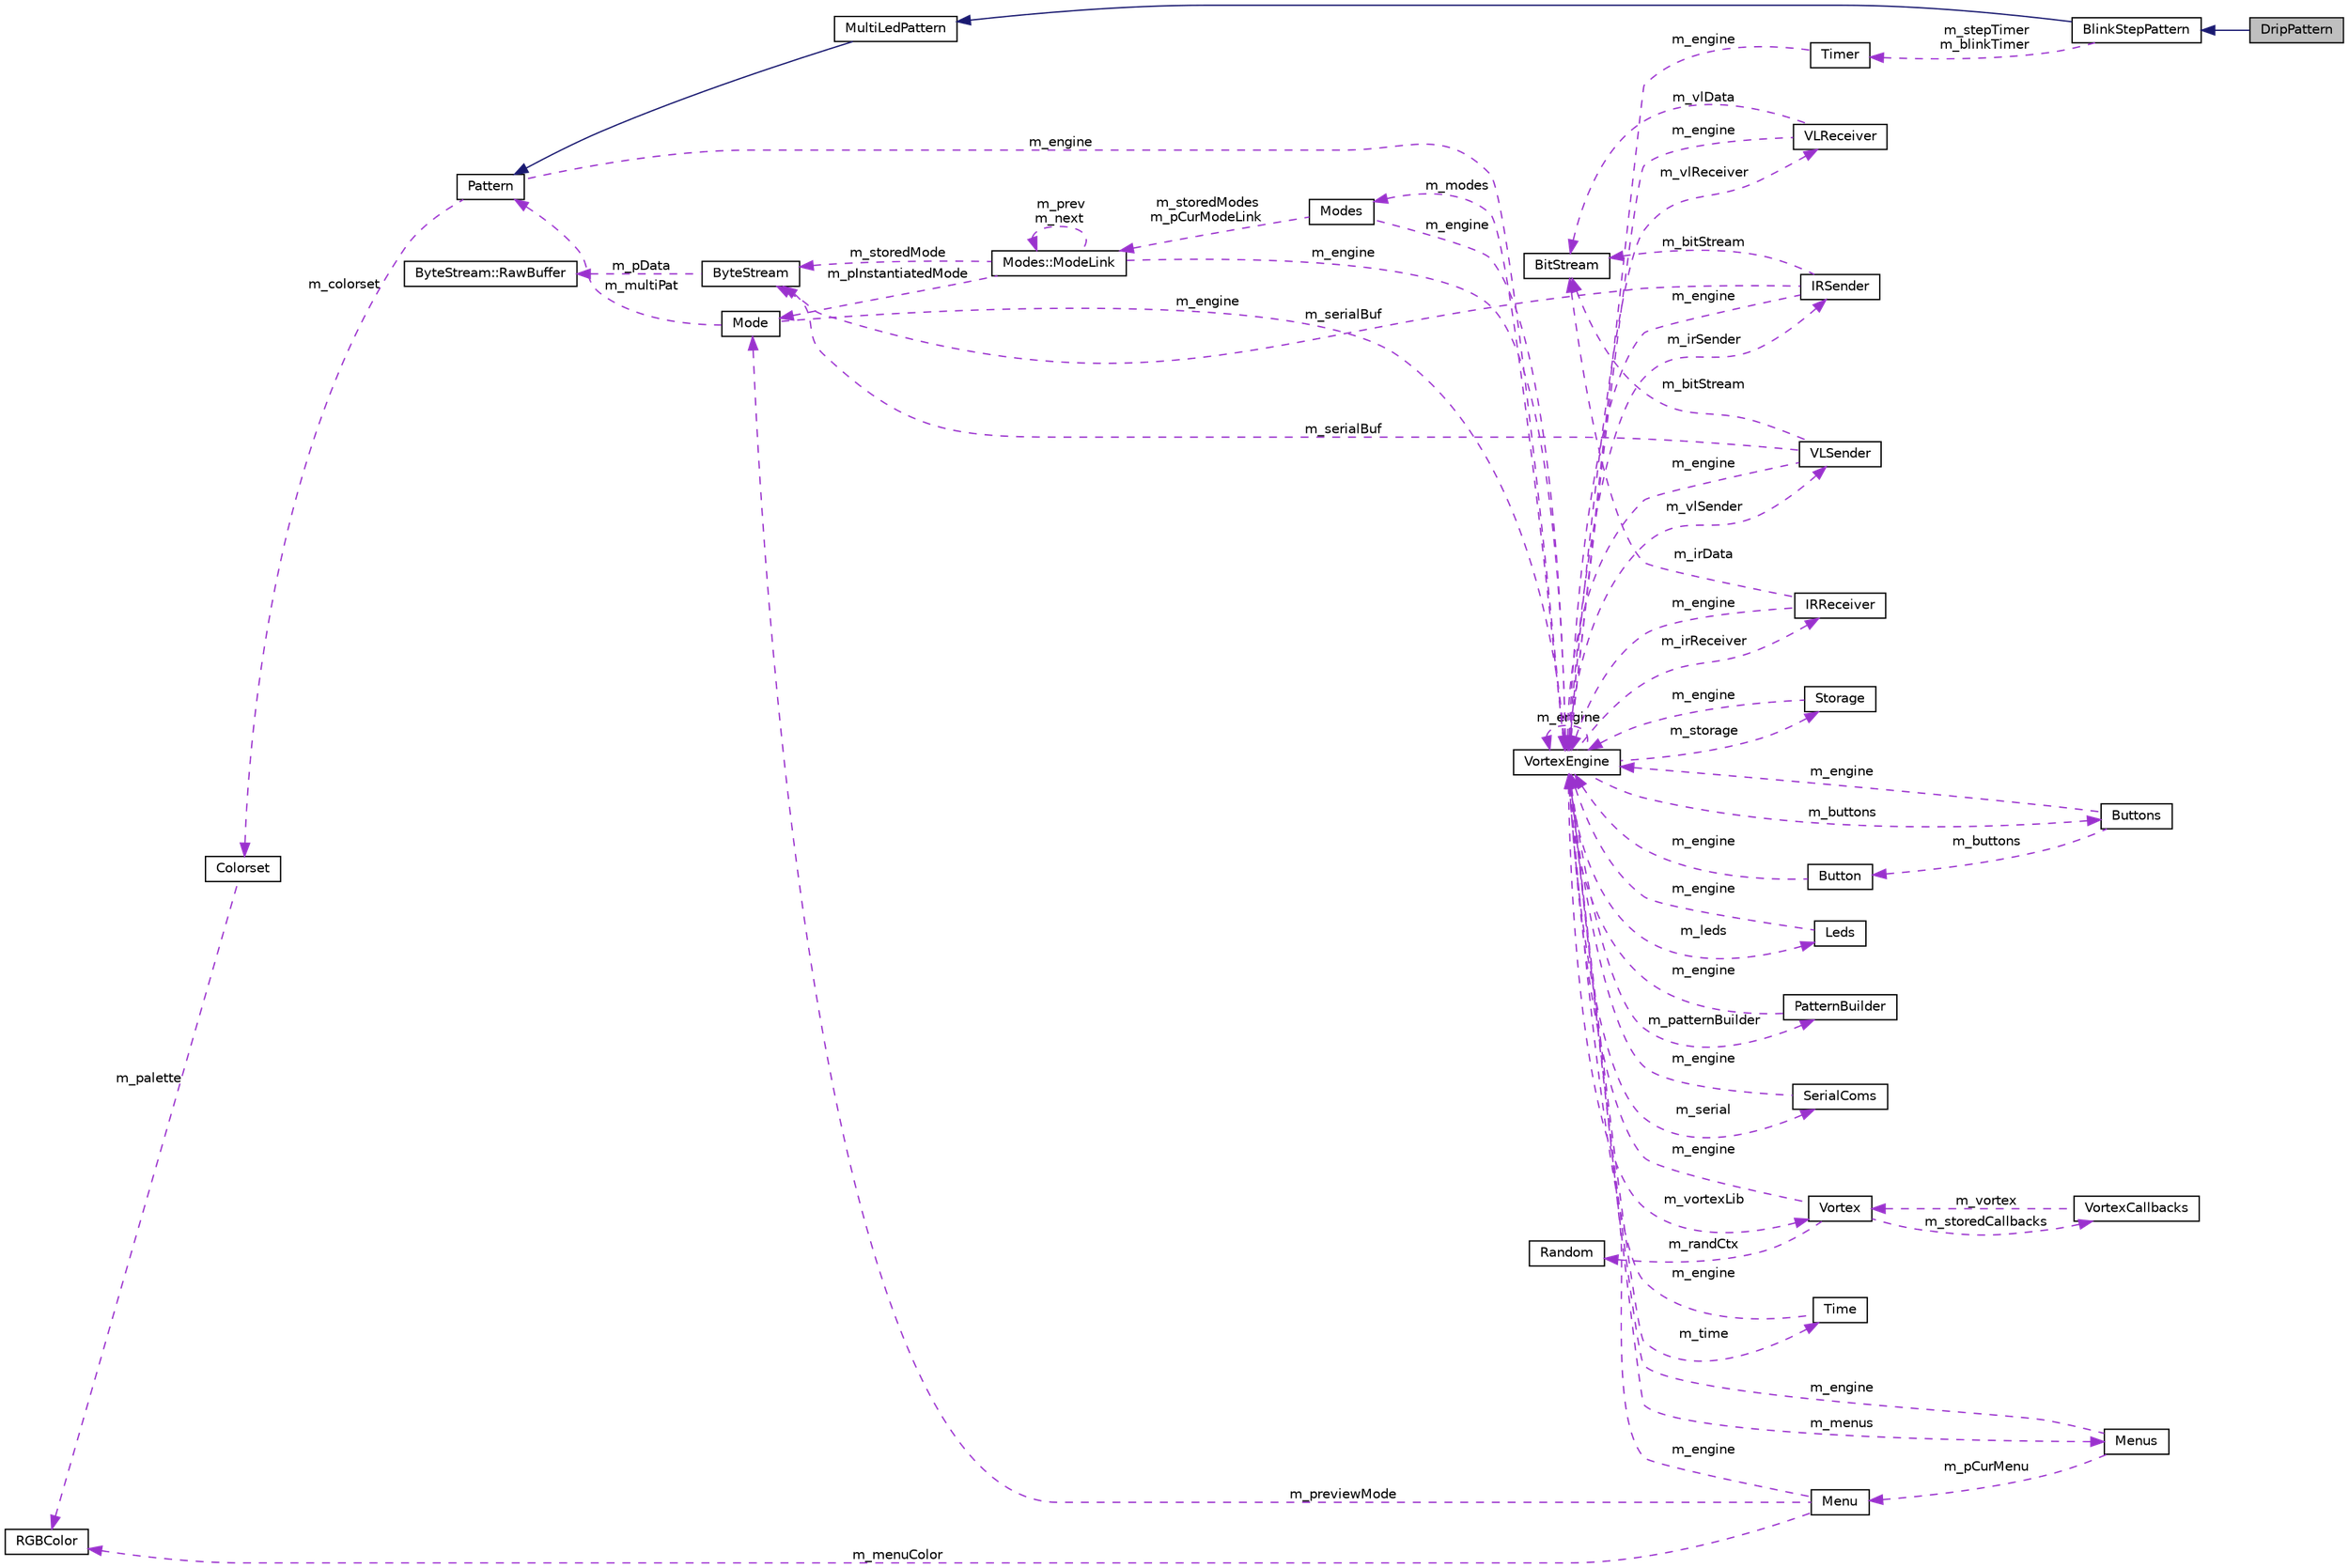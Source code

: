 digraph "DripPattern"
{
 // INTERACTIVE_SVG=YES
 // LATEX_PDF_SIZE
  bgcolor="transparent";
  edge [fontname="Helvetica",fontsize="10",labelfontname="Helvetica",labelfontsize="10"];
  node [fontname="Helvetica",fontsize="10",shape=record];
  rankdir="LR";
  Node1 [label="DripPattern",height=0.2,width=0.4,color="black", fillcolor="grey75", style="filled", fontcolor="black",tooltip=" "];
  Node2 -> Node1 [dir="back",color="midnightblue",fontsize="10",style="solid"];
  Node2 [label="BlinkStepPattern",height=0.2,width=0.4,color="black",URL="$classBlinkStepPattern.html",tooltip=" "];
  Node3 -> Node2 [dir="back",color="midnightblue",fontsize="10",style="solid"];
  Node3 [label="MultiLedPattern",height=0.2,width=0.4,color="black",URL="$classMultiLedPattern.html",tooltip=" "];
  Node4 -> Node3 [dir="back",color="midnightblue",fontsize="10",style="solid"];
  Node4 [label="Pattern",height=0.2,width=0.4,color="black",URL="$classPattern.html",tooltip=" "];
  Node5 -> Node4 [dir="back",color="darkorchid3",fontsize="10",style="dashed",label=" m_engine" ];
  Node5 [label="VortexEngine",height=0.2,width=0.4,color="black",URL="$classVortexEngine.html",tooltip=" "];
  Node6 -> Node5 [dir="back",color="darkorchid3",fontsize="10",style="dashed",label=" m_vlReceiver" ];
  Node6 [label="VLReceiver",height=0.2,width=0.4,color="black",URL="$classVLReceiver.html",tooltip=" "];
  Node5 -> Node6 [dir="back",color="darkorchid3",fontsize="10",style="dashed",label=" m_engine" ];
  Node7 -> Node6 [dir="back",color="darkorchid3",fontsize="10",style="dashed",label=" m_vlData" ];
  Node7 [label="BitStream",height=0.2,width=0.4,color="black",URL="$classBitStream.html",tooltip=" "];
  Node8 -> Node5 [dir="back",color="darkorchid3",fontsize="10",style="dashed",label=" m_storage" ];
  Node8 [label="Storage",height=0.2,width=0.4,color="black",URL="$classStorage.html",tooltip=" "];
  Node5 -> Node8 [dir="back",color="darkorchid3",fontsize="10",style="dashed",label=" m_engine" ];
  Node9 -> Node5 [dir="back",color="darkorchid3",fontsize="10",style="dashed",label=" m_irSender" ];
  Node9 [label="IRSender",height=0.2,width=0.4,color="black",URL="$classIRSender.html",tooltip=" "];
  Node5 -> Node9 [dir="back",color="darkorchid3",fontsize="10",style="dashed",label=" m_engine" ];
  Node7 -> Node9 [dir="back",color="darkorchid3",fontsize="10",style="dashed",label=" m_bitStream" ];
  Node10 -> Node9 [dir="back",color="darkorchid3",fontsize="10",style="dashed",label=" m_serialBuf" ];
  Node10 [label="ByteStream",height=0.2,width=0.4,color="black",URL="$classByteStream.html",tooltip=" "];
  Node11 -> Node10 [dir="back",color="darkorchid3",fontsize="10",style="dashed",label=" m_pData" ];
  Node11 [label="ByteStream::RawBuffer",height=0.2,width=0.4,color="black",URL="$structByteStream_1_1RawBuffer.html",tooltip=" "];
  Node5 -> Node5 [dir="back",color="darkorchid3",fontsize="10",style="dashed",label=" m_engine" ];
  Node12 -> Node5 [dir="back",color="darkorchid3",fontsize="10",style="dashed",label=" m_buttons" ];
  Node12 [label="Buttons",height=0.2,width=0.4,color="black",URL="$classButtons.html",tooltip=" "];
  Node5 -> Node12 [dir="back",color="darkorchid3",fontsize="10",style="dashed",label=" m_engine" ];
  Node13 -> Node12 [dir="back",color="darkorchid3",fontsize="10",style="dashed",label=" m_buttons" ];
  Node13 [label="Button",height=0.2,width=0.4,color="black",URL="$classButton.html",tooltip=" "];
  Node5 -> Node13 [dir="back",color="darkorchid3",fontsize="10",style="dashed",label=" m_engine" ];
  Node14 -> Node5 [dir="back",color="darkorchid3",fontsize="10",style="dashed",label=" m_leds" ];
  Node14 [label="Leds",height=0.2,width=0.4,color="black",URL="$classLeds.html",tooltip=" "];
  Node5 -> Node14 [dir="back",color="darkorchid3",fontsize="10",style="dashed",label=" m_engine" ];
  Node15 -> Node5 [dir="back",color="darkorchid3",fontsize="10",style="dashed",label=" m_patternBuilder" ];
  Node15 [label="PatternBuilder",height=0.2,width=0.4,color="black",URL="$classPatternBuilder.html",tooltip=" "];
  Node5 -> Node15 [dir="back",color="darkorchid3",fontsize="10",style="dashed",label=" m_engine" ];
  Node16 -> Node5 [dir="back",color="darkorchid3",fontsize="10",style="dashed",label=" m_vlSender" ];
  Node16 [label="VLSender",height=0.2,width=0.4,color="black",URL="$classVLSender.html",tooltip=" "];
  Node5 -> Node16 [dir="back",color="darkorchid3",fontsize="10",style="dashed",label=" m_engine" ];
  Node7 -> Node16 [dir="back",color="darkorchid3",fontsize="10",style="dashed",label=" m_bitStream" ];
  Node10 -> Node16 [dir="back",color="darkorchid3",fontsize="10",style="dashed",label=" m_serialBuf" ];
  Node17 -> Node5 [dir="back",color="darkorchid3",fontsize="10",style="dashed",label=" m_modes" ];
  Node17 [label="Modes",height=0.2,width=0.4,color="black",URL="$classModes.html",tooltip=" "];
  Node5 -> Node17 [dir="back",color="darkorchid3",fontsize="10",style="dashed",label=" m_engine" ];
  Node18 -> Node17 [dir="back",color="darkorchid3",fontsize="10",style="dashed",label=" m_storedModes\nm_pCurModeLink" ];
  Node18 [label="Modes::ModeLink",height=0.2,width=0.4,color="black",URL="$classModes_1_1ModeLink.html",tooltip=" "];
  Node19 -> Node18 [dir="back",color="darkorchid3",fontsize="10",style="dashed",label=" m_pInstantiatedMode" ];
  Node19 [label="Mode",height=0.2,width=0.4,color="black",URL="$classMode.html",tooltip=" "];
  Node5 -> Node19 [dir="back",color="darkorchid3",fontsize="10",style="dashed",label=" m_engine" ];
  Node4 -> Node19 [dir="back",color="darkorchid3",fontsize="10",style="dashed",label=" m_multiPat" ];
  Node5 -> Node18 [dir="back",color="darkorchid3",fontsize="10",style="dashed",label=" m_engine" ];
  Node10 -> Node18 [dir="back",color="darkorchid3",fontsize="10",style="dashed",label=" m_storedMode" ];
  Node18 -> Node18 [dir="back",color="darkorchid3",fontsize="10",style="dashed",label=" m_prev\nm_next" ];
  Node20 -> Node5 [dir="back",color="darkorchid3",fontsize="10",style="dashed",label=" m_serial" ];
  Node20 [label="SerialComs",height=0.2,width=0.4,color="black",URL="$classSerialComs.html",tooltip=" "];
  Node5 -> Node20 [dir="back",color="darkorchid3",fontsize="10",style="dashed",label=" m_engine" ];
  Node21 -> Node5 [dir="back",color="darkorchid3",fontsize="10",style="dashed",label=" m_vortexLib" ];
  Node21 [label="Vortex",height=0.2,width=0.4,color="black",URL="$classVortex.html",tooltip=" "];
  Node22 -> Node21 [dir="back",color="darkorchid3",fontsize="10",style="dashed",label=" m_randCtx" ];
  Node22 [label="Random",height=0.2,width=0.4,color="black",URL="$classRandom.html",tooltip=" "];
  Node5 -> Node21 [dir="back",color="darkorchid3",fontsize="10",style="dashed",label=" m_engine" ];
  Node23 -> Node21 [dir="back",color="darkorchid3",fontsize="10",style="dashed",label=" m_storedCallbacks" ];
  Node23 [label="VortexCallbacks",height=0.2,width=0.4,color="black",URL="$classVortexCallbacks.html",tooltip=" "];
  Node21 -> Node23 [dir="back",color="darkorchid3",fontsize="10",style="dashed",label=" m_vortex" ];
  Node24 -> Node5 [dir="back",color="darkorchid3",fontsize="10",style="dashed",label=" m_irReceiver" ];
  Node24 [label="IRReceiver",height=0.2,width=0.4,color="black",URL="$classIRReceiver.html",tooltip=" "];
  Node5 -> Node24 [dir="back",color="darkorchid3",fontsize="10",style="dashed",label=" m_engine" ];
  Node7 -> Node24 [dir="back",color="darkorchid3",fontsize="10",style="dashed",label=" m_irData" ];
  Node25 -> Node5 [dir="back",color="darkorchid3",fontsize="10",style="dashed",label=" m_time" ];
  Node25 [label="Time",height=0.2,width=0.4,color="black",URL="$classTime.html",tooltip=" "];
  Node5 -> Node25 [dir="back",color="darkorchid3",fontsize="10",style="dashed",label=" m_engine" ];
  Node26 -> Node5 [dir="back",color="darkorchid3",fontsize="10",style="dashed",label=" m_menus" ];
  Node26 [label="Menus",height=0.2,width=0.4,color="black",URL="$classMenus.html",tooltip=" "];
  Node5 -> Node26 [dir="back",color="darkorchid3",fontsize="10",style="dashed",label=" m_engine" ];
  Node27 -> Node26 [dir="back",color="darkorchid3",fontsize="10",style="dashed",label=" m_pCurMenu" ];
  Node27 [label="Menu",height=0.2,width=0.4,color="black",URL="$classMenu.html",tooltip=" "];
  Node19 -> Node27 [dir="back",color="darkorchid3",fontsize="10",style="dashed",label=" m_previewMode" ];
  Node28 -> Node27 [dir="back",color="darkorchid3",fontsize="10",style="dashed",label=" m_menuColor" ];
  Node28 [label="RGBColor",height=0.2,width=0.4,color="black",URL="$classRGBColor.html",tooltip=" "];
  Node5 -> Node27 [dir="back",color="darkorchid3",fontsize="10",style="dashed",label=" m_engine" ];
  Node29 -> Node4 [dir="back",color="darkorchid3",fontsize="10",style="dashed",label=" m_colorset" ];
  Node29 [label="Colorset",height=0.2,width=0.4,color="black",URL="$classColorset.html",tooltip=" "];
  Node28 -> Node29 [dir="back",color="darkorchid3",fontsize="10",style="dashed",label=" m_palette" ];
  Node30 -> Node2 [dir="back",color="darkorchid3",fontsize="10",style="dashed",label=" m_stepTimer\nm_blinkTimer" ];
  Node30 [label="Timer",height=0.2,width=0.4,color="black",URL="$classTimer.html",tooltip=" "];
  Node5 -> Node30 [dir="back",color="darkorchid3",fontsize="10",style="dashed",label=" m_engine" ];
}
